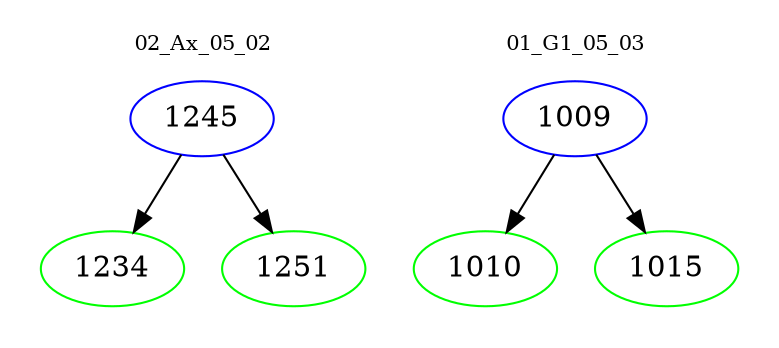 digraph{
subgraph cluster_0 {
color = white
label = "02_Ax_05_02";
fontsize=10;
T0_1245 [label="1245", color="blue"]
T0_1245 -> T0_1234 [color="black"]
T0_1234 [label="1234", color="green"]
T0_1245 -> T0_1251 [color="black"]
T0_1251 [label="1251", color="green"]
}
subgraph cluster_1 {
color = white
label = "01_G1_05_03";
fontsize=10;
T1_1009 [label="1009", color="blue"]
T1_1009 -> T1_1010 [color="black"]
T1_1010 [label="1010", color="green"]
T1_1009 -> T1_1015 [color="black"]
T1_1015 [label="1015", color="green"]
}
}
